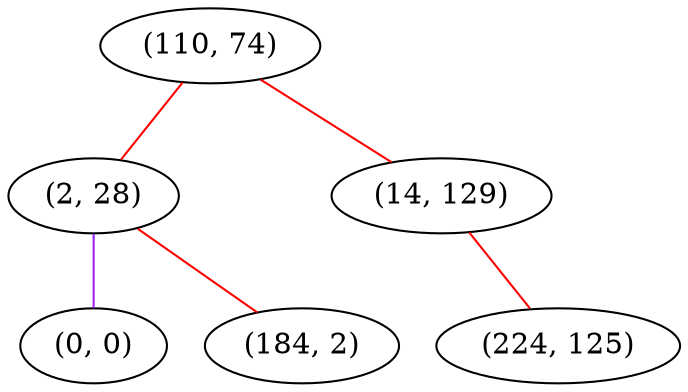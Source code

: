 graph "" {
"(110, 74)";
"(2, 28)";
"(14, 129)";
"(0, 0)";
"(184, 2)";
"(224, 125)";
"(110, 74)" -- "(14, 129)"  [color=red, key=0, weight=1];
"(110, 74)" -- "(2, 28)"  [color=red, key=0, weight=1];
"(2, 28)" -- "(184, 2)"  [color=red, key=0, weight=1];
"(2, 28)" -- "(0, 0)"  [color=purple, key=0, weight=4];
"(14, 129)" -- "(224, 125)"  [color=red, key=0, weight=1];
}
